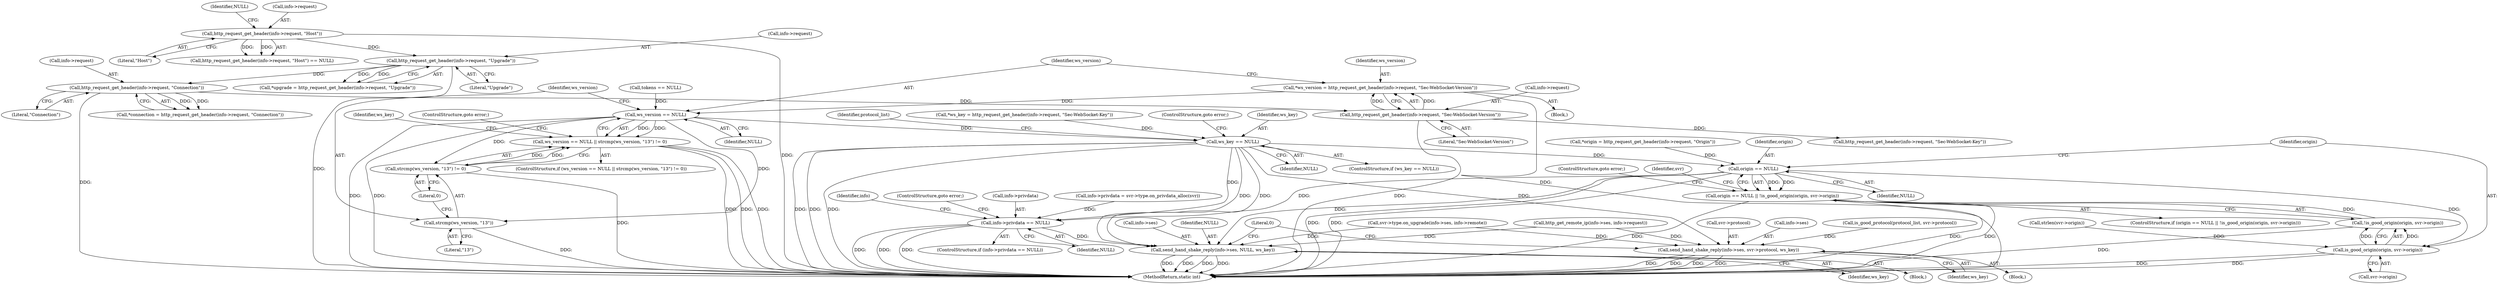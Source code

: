 digraph "0_viabtc_exchange_server_4a7c27bfe98f409623d4d857894d017ff0672cc9#diff-515c81af848352583bff286d6224875f_2@pointer" {
"1000313" [label="(Call,*ws_version = http_request_get_header(info->request, \"Sec-WebSocket-Version\"))"];
"1000315" [label="(Call,http_request_get_header(info->request, \"Sec-WebSocket-Version\"))"];
"1000236" [label="(Call,http_request_get_header(info->request, \"Connection\"))"];
"1000217" [label="(Call,http_request_get_header(info->request, \"Upgrade\"))"];
"1000186" [label="(Call,http_request_get_header(info->request, \"Host\"))"];
"1000322" [label="(Call,ws_version == NULL)"];
"1000321" [label="(Call,ws_version == NULL || strcmp(ws_version, \"13\") != 0)"];
"1000325" [label="(Call,strcmp(ws_version, \"13\") != 0)"];
"1000326" [label="(Call,strcmp(ws_version, \"13\"))"];
"1000340" [label="(Call,ws_key == NULL)"];
"1000380" [label="(Call,origin == NULL)"];
"1000379" [label="(Call,origin == NULL || !is_good_origin(origin, svr->origin))"];
"1000384" [label="(Call,is_good_origin(origin, svr->origin))"];
"1000383" [label="(Call,!is_good_origin(origin, svr->origin))"];
"1000404" [label="(Call,info->privdata == NULL)"];
"1000464" [label="(Call,send_hand_shake_reply(info->ses, NULL, ws_key))"];
"1000454" [label="(Call,send_hand_shake_reply(info->ses, svr->protocol, ws_key))"];
"1000326" [label="(Call,strcmp(ws_version, \"13\"))"];
"1000322" [label="(Call,ws_version == NULL)"];
"1000389" [label="(ControlStructure,goto error;)"];
"1000386" [label="(Call,svr->origin)"];
"1000408" [label="(Identifier,NULL)"];
"1000236" [label="(Call,http_request_get_header(info->request, \"Connection\"))"];
"1000321" [label="(Call,ws_version == NULL || strcmp(ws_version, \"13\") != 0)"];
"1000186" [label="(Call,http_request_get_header(info->request, \"Host\"))"];
"1000333" [label="(Identifier,ws_key)"];
"1000412" [label="(Identifier,info)"];
"1000444" [label="(Call,svr->type.on_upgrade(info->ses, info->remote))"];
"1000404" [label="(Call,info->privdata == NULL)"];
"1000217" [label="(Call,http_request_get_header(info->request, \"Upgrade\"))"];
"1000270" [label="(Call,tokens == NULL)"];
"1000379" [label="(Call,origin == NULL || !is_good_origin(origin, svr->origin))"];
"1000454" [label="(Call,send_hand_shake_reply(info->ses, svr->protocol, ws_key))"];
"1000334" [label="(Call,http_request_get_header(info->request, \"Sec-WebSocket-Key\"))"];
"1000371" [label="(Call,*origin = http_request_get_header(info->request, \"Origin\"))"];
"1000384" [label="(Call,is_good_origin(origin, svr->origin))"];
"1000364" [label="(Call,strlen(svr->origin))"];
"1000409" [label="(ControlStructure,goto error;)"];
"1000420" [label="(Call,http_get_remote_ip(info->ses, info->request))"];
"1000342" [label="(Identifier,NULL)"];
"1000315" [label="(Call,http_request_get_header(info->request, \"Sec-WebSocket-Version\"))"];
"1000191" [label="(Identifier,NULL)"];
"1000469" [label="(Identifier,ws_key)"];
"1000405" [label="(Call,info->privdata)"];
"1000380" [label="(Call,origin == NULL)"];
"1000484" [label="(MethodReturn,static int)"];
"1000190" [label="(Literal,\"Host\")"];
"1000102" [label="(Block,)"];
"1000471" [label="(Literal,0)"];
"1000346" [label="(Identifier,protocol_list)"];
"1000221" [label="(Literal,\"Upgrade\")"];
"1000458" [label="(Call,svr->protocol)"];
"1000319" [label="(Literal,\"Sec-WebSocket-Version\")"];
"1000378" [label="(ControlStructure,if (origin == NULL || !is_good_origin(origin, svr->origin)))"];
"1000465" [label="(Call,info->ses)"];
"1000323" [label="(Identifier,ws_version)"];
"1000463" [label="(Block,)"];
"1000215" [label="(Call,*upgrade = http_request_get_header(info->request, \"Upgrade\"))"];
"1000340" [label="(Call,ws_key == NULL)"];
"1000461" [label="(Identifier,ws_key)"];
"1000382" [label="(Identifier,NULL)"];
"1000385" [label="(Identifier,origin)"];
"1000468" [label="(Identifier,NULL)"];
"1000313" [label="(Call,*ws_version = http_request_get_header(info->request, \"Sec-WebSocket-Version\"))"];
"1000185" [label="(Call,http_request_get_header(info->request, \"Host\") == NULL)"];
"1000383" [label="(Call,!is_good_origin(origin, svr->origin))"];
"1000316" [label="(Call,info->request)"];
"1000464" [label="(Call,send_hand_shake_reply(info->ses, NULL, ws_key))"];
"1000397" [label="(Call,info->privdata = svr->type.on_privdata_alloc(svr))"];
"1000328" [label="(Literal,\"13\")"];
"1000339" [label="(ControlStructure,if (ws_key == NULL))"];
"1000455" [label="(Call,info->ses)"];
"1000332" [label="(Call,*ws_key = http_request_get_header(info->request, \"Sec-WebSocket-Key\"))"];
"1000453" [label="(Block,)"];
"1000234" [label="(Call,*connection = http_request_get_header(info->request, \"Connection\"))"];
"1000330" [label="(ControlStructure,goto error;)"];
"1000403" [label="(ControlStructure,if (info->privdata == NULL))"];
"1000237" [label="(Call,info->request)"];
"1000187" [label="(Call,info->request)"];
"1000240" [label="(Literal,\"Connection\")"];
"1000324" [label="(Identifier,NULL)"];
"1000327" [label="(Identifier,ws_version)"];
"1000329" [label="(Literal,0)"];
"1000343" [label="(ControlStructure,goto error;)"];
"1000320" [label="(ControlStructure,if (ws_version == NULL || strcmp(ws_version, \"13\") != 0))"];
"1000381" [label="(Identifier,origin)"];
"1000341" [label="(Identifier,ws_key)"];
"1000218" [label="(Call,info->request)"];
"1000393" [label="(Identifier,svr)"];
"1000314" [label="(Identifier,ws_version)"];
"1000356" [label="(Call,is_good_protocol(protocol_list, svr->protocol))"];
"1000325" [label="(Call,strcmp(ws_version, \"13\") != 0)"];
"1000313" -> "1000102"  [label="AST: "];
"1000313" -> "1000315"  [label="CFG: "];
"1000314" -> "1000313"  [label="AST: "];
"1000315" -> "1000313"  [label="AST: "];
"1000323" -> "1000313"  [label="CFG: "];
"1000313" -> "1000484"  [label="DDG: "];
"1000315" -> "1000313"  [label="DDG: "];
"1000315" -> "1000313"  [label="DDG: "];
"1000313" -> "1000322"  [label="DDG: "];
"1000315" -> "1000319"  [label="CFG: "];
"1000316" -> "1000315"  [label="AST: "];
"1000319" -> "1000315"  [label="AST: "];
"1000315" -> "1000484"  [label="DDG: "];
"1000236" -> "1000315"  [label="DDG: "];
"1000315" -> "1000334"  [label="DDG: "];
"1000236" -> "1000234"  [label="AST: "];
"1000236" -> "1000240"  [label="CFG: "];
"1000237" -> "1000236"  [label="AST: "];
"1000240" -> "1000236"  [label="AST: "];
"1000234" -> "1000236"  [label="CFG: "];
"1000236" -> "1000484"  [label="DDG: "];
"1000236" -> "1000234"  [label="DDG: "];
"1000236" -> "1000234"  [label="DDG: "];
"1000217" -> "1000236"  [label="DDG: "];
"1000217" -> "1000215"  [label="AST: "];
"1000217" -> "1000221"  [label="CFG: "];
"1000218" -> "1000217"  [label="AST: "];
"1000221" -> "1000217"  [label="AST: "];
"1000215" -> "1000217"  [label="CFG: "];
"1000217" -> "1000484"  [label="DDG: "];
"1000217" -> "1000215"  [label="DDG: "];
"1000217" -> "1000215"  [label="DDG: "];
"1000186" -> "1000217"  [label="DDG: "];
"1000186" -> "1000185"  [label="AST: "];
"1000186" -> "1000190"  [label="CFG: "];
"1000187" -> "1000186"  [label="AST: "];
"1000190" -> "1000186"  [label="AST: "];
"1000191" -> "1000186"  [label="CFG: "];
"1000186" -> "1000484"  [label="DDG: "];
"1000186" -> "1000185"  [label="DDG: "];
"1000186" -> "1000185"  [label="DDG: "];
"1000322" -> "1000321"  [label="AST: "];
"1000322" -> "1000324"  [label="CFG: "];
"1000323" -> "1000322"  [label="AST: "];
"1000324" -> "1000322"  [label="AST: "];
"1000327" -> "1000322"  [label="CFG: "];
"1000321" -> "1000322"  [label="CFG: "];
"1000322" -> "1000484"  [label="DDG: "];
"1000322" -> "1000484"  [label="DDG: "];
"1000322" -> "1000321"  [label="DDG: "];
"1000322" -> "1000321"  [label="DDG: "];
"1000270" -> "1000322"  [label="DDG: "];
"1000322" -> "1000325"  [label="DDG: "];
"1000322" -> "1000326"  [label="DDG: "];
"1000322" -> "1000340"  [label="DDG: "];
"1000321" -> "1000320"  [label="AST: "];
"1000321" -> "1000325"  [label="CFG: "];
"1000325" -> "1000321"  [label="AST: "];
"1000330" -> "1000321"  [label="CFG: "];
"1000333" -> "1000321"  [label="CFG: "];
"1000321" -> "1000484"  [label="DDG: "];
"1000321" -> "1000484"  [label="DDG: "];
"1000321" -> "1000484"  [label="DDG: "];
"1000325" -> "1000321"  [label="DDG: "];
"1000325" -> "1000321"  [label="DDG: "];
"1000325" -> "1000329"  [label="CFG: "];
"1000326" -> "1000325"  [label="AST: "];
"1000329" -> "1000325"  [label="AST: "];
"1000325" -> "1000484"  [label="DDG: "];
"1000326" -> "1000328"  [label="CFG: "];
"1000327" -> "1000326"  [label="AST: "];
"1000328" -> "1000326"  [label="AST: "];
"1000329" -> "1000326"  [label="CFG: "];
"1000326" -> "1000484"  [label="DDG: "];
"1000340" -> "1000339"  [label="AST: "];
"1000340" -> "1000342"  [label="CFG: "];
"1000341" -> "1000340"  [label="AST: "];
"1000342" -> "1000340"  [label="AST: "];
"1000343" -> "1000340"  [label="CFG: "];
"1000346" -> "1000340"  [label="CFG: "];
"1000340" -> "1000484"  [label="DDG: "];
"1000340" -> "1000484"  [label="DDG: "];
"1000340" -> "1000484"  [label="DDG: "];
"1000332" -> "1000340"  [label="DDG: "];
"1000340" -> "1000380"  [label="DDG: "];
"1000340" -> "1000404"  [label="DDG: "];
"1000340" -> "1000454"  [label="DDG: "];
"1000340" -> "1000464"  [label="DDG: "];
"1000340" -> "1000464"  [label="DDG: "];
"1000380" -> "1000379"  [label="AST: "];
"1000380" -> "1000382"  [label="CFG: "];
"1000381" -> "1000380"  [label="AST: "];
"1000382" -> "1000380"  [label="AST: "];
"1000385" -> "1000380"  [label="CFG: "];
"1000379" -> "1000380"  [label="CFG: "];
"1000380" -> "1000484"  [label="DDG: "];
"1000380" -> "1000484"  [label="DDG: "];
"1000380" -> "1000379"  [label="DDG: "];
"1000380" -> "1000379"  [label="DDG: "];
"1000371" -> "1000380"  [label="DDG: "];
"1000380" -> "1000384"  [label="DDG: "];
"1000380" -> "1000404"  [label="DDG: "];
"1000380" -> "1000464"  [label="DDG: "];
"1000379" -> "1000378"  [label="AST: "];
"1000379" -> "1000383"  [label="CFG: "];
"1000383" -> "1000379"  [label="AST: "];
"1000389" -> "1000379"  [label="CFG: "];
"1000393" -> "1000379"  [label="CFG: "];
"1000379" -> "1000484"  [label="DDG: "];
"1000379" -> "1000484"  [label="DDG: "];
"1000379" -> "1000484"  [label="DDG: "];
"1000383" -> "1000379"  [label="DDG: "];
"1000384" -> "1000383"  [label="AST: "];
"1000384" -> "1000386"  [label="CFG: "];
"1000385" -> "1000384"  [label="AST: "];
"1000386" -> "1000384"  [label="AST: "];
"1000383" -> "1000384"  [label="CFG: "];
"1000384" -> "1000484"  [label="DDG: "];
"1000384" -> "1000484"  [label="DDG: "];
"1000384" -> "1000383"  [label="DDG: "];
"1000384" -> "1000383"  [label="DDG: "];
"1000364" -> "1000384"  [label="DDG: "];
"1000383" -> "1000484"  [label="DDG: "];
"1000404" -> "1000403"  [label="AST: "];
"1000404" -> "1000408"  [label="CFG: "];
"1000405" -> "1000404"  [label="AST: "];
"1000408" -> "1000404"  [label="AST: "];
"1000409" -> "1000404"  [label="CFG: "];
"1000412" -> "1000404"  [label="CFG: "];
"1000404" -> "1000484"  [label="DDG: "];
"1000404" -> "1000484"  [label="DDG: "];
"1000404" -> "1000484"  [label="DDG: "];
"1000397" -> "1000404"  [label="DDG: "];
"1000404" -> "1000464"  [label="DDG: "];
"1000464" -> "1000463"  [label="AST: "];
"1000464" -> "1000469"  [label="CFG: "];
"1000465" -> "1000464"  [label="AST: "];
"1000468" -> "1000464"  [label="AST: "];
"1000469" -> "1000464"  [label="AST: "];
"1000471" -> "1000464"  [label="CFG: "];
"1000464" -> "1000484"  [label="DDG: "];
"1000464" -> "1000484"  [label="DDG: "];
"1000464" -> "1000484"  [label="DDG: "];
"1000464" -> "1000484"  [label="DDG: "];
"1000444" -> "1000464"  [label="DDG: "];
"1000420" -> "1000464"  [label="DDG: "];
"1000454" -> "1000453"  [label="AST: "];
"1000454" -> "1000461"  [label="CFG: "];
"1000455" -> "1000454"  [label="AST: "];
"1000458" -> "1000454"  [label="AST: "];
"1000461" -> "1000454"  [label="AST: "];
"1000471" -> "1000454"  [label="CFG: "];
"1000454" -> "1000484"  [label="DDG: "];
"1000454" -> "1000484"  [label="DDG: "];
"1000454" -> "1000484"  [label="DDG: "];
"1000454" -> "1000484"  [label="DDG: "];
"1000444" -> "1000454"  [label="DDG: "];
"1000420" -> "1000454"  [label="DDG: "];
"1000356" -> "1000454"  [label="DDG: "];
}
